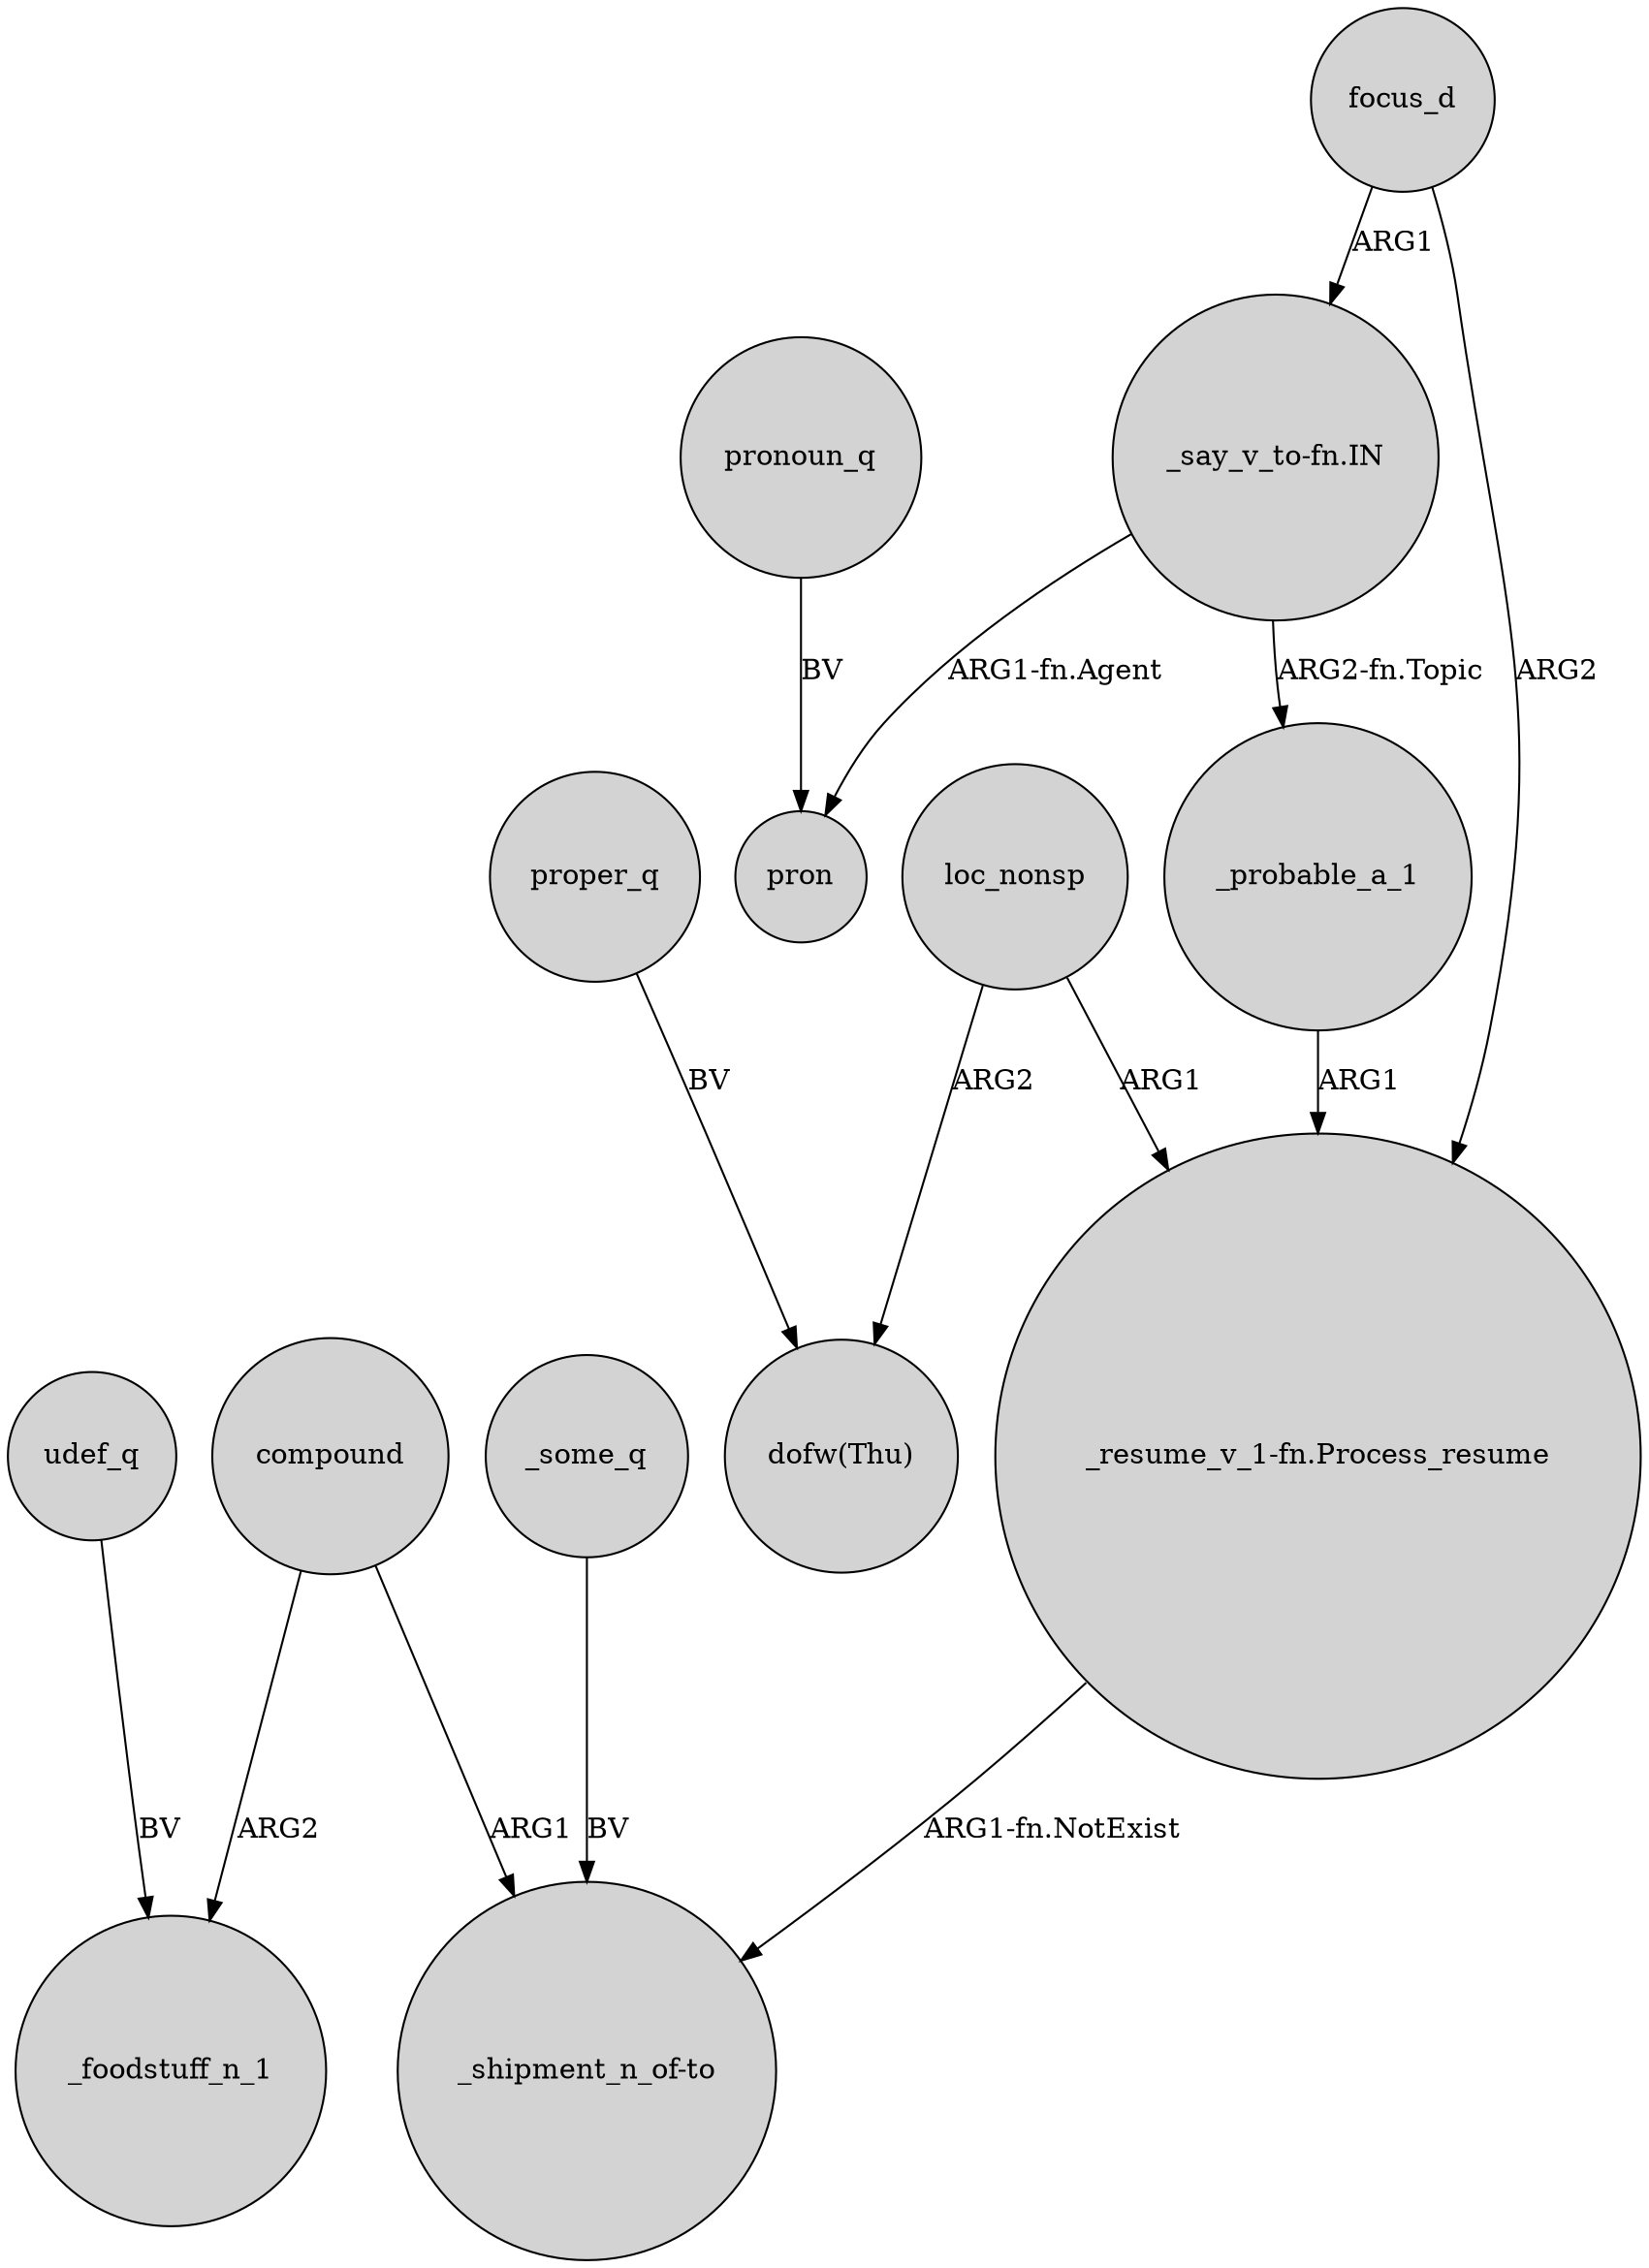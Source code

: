 digraph {
	node [shape=circle style=filled]
	udef_q -> _foodstuff_n_1 [label=BV]
	compound -> _foodstuff_n_1 [label=ARG2]
	_probable_a_1 -> "_resume_v_1-fn.Process_resume" [label=ARG1]
	loc_nonsp -> "_resume_v_1-fn.Process_resume" [label=ARG1]
	"_say_v_to-fn.IN" -> pron [label="ARG1-fn.Agent"]
	focus_d -> "_resume_v_1-fn.Process_resume" [label=ARG2]
	"_resume_v_1-fn.Process_resume" -> "_shipment_n_of-to" [label="ARG1-fn.NotExist"]
	compound -> "_shipment_n_of-to" [label=ARG1]
	loc_nonsp -> "dofw(Thu)" [label=ARG2]
	proper_q -> "dofw(Thu)" [label=BV]
	"_say_v_to-fn.IN" -> _probable_a_1 [label="ARG2-fn.Topic"]
	focus_d -> "_say_v_to-fn.IN" [label=ARG1]
	_some_q -> "_shipment_n_of-to" [label=BV]
	pronoun_q -> pron [label=BV]
}
